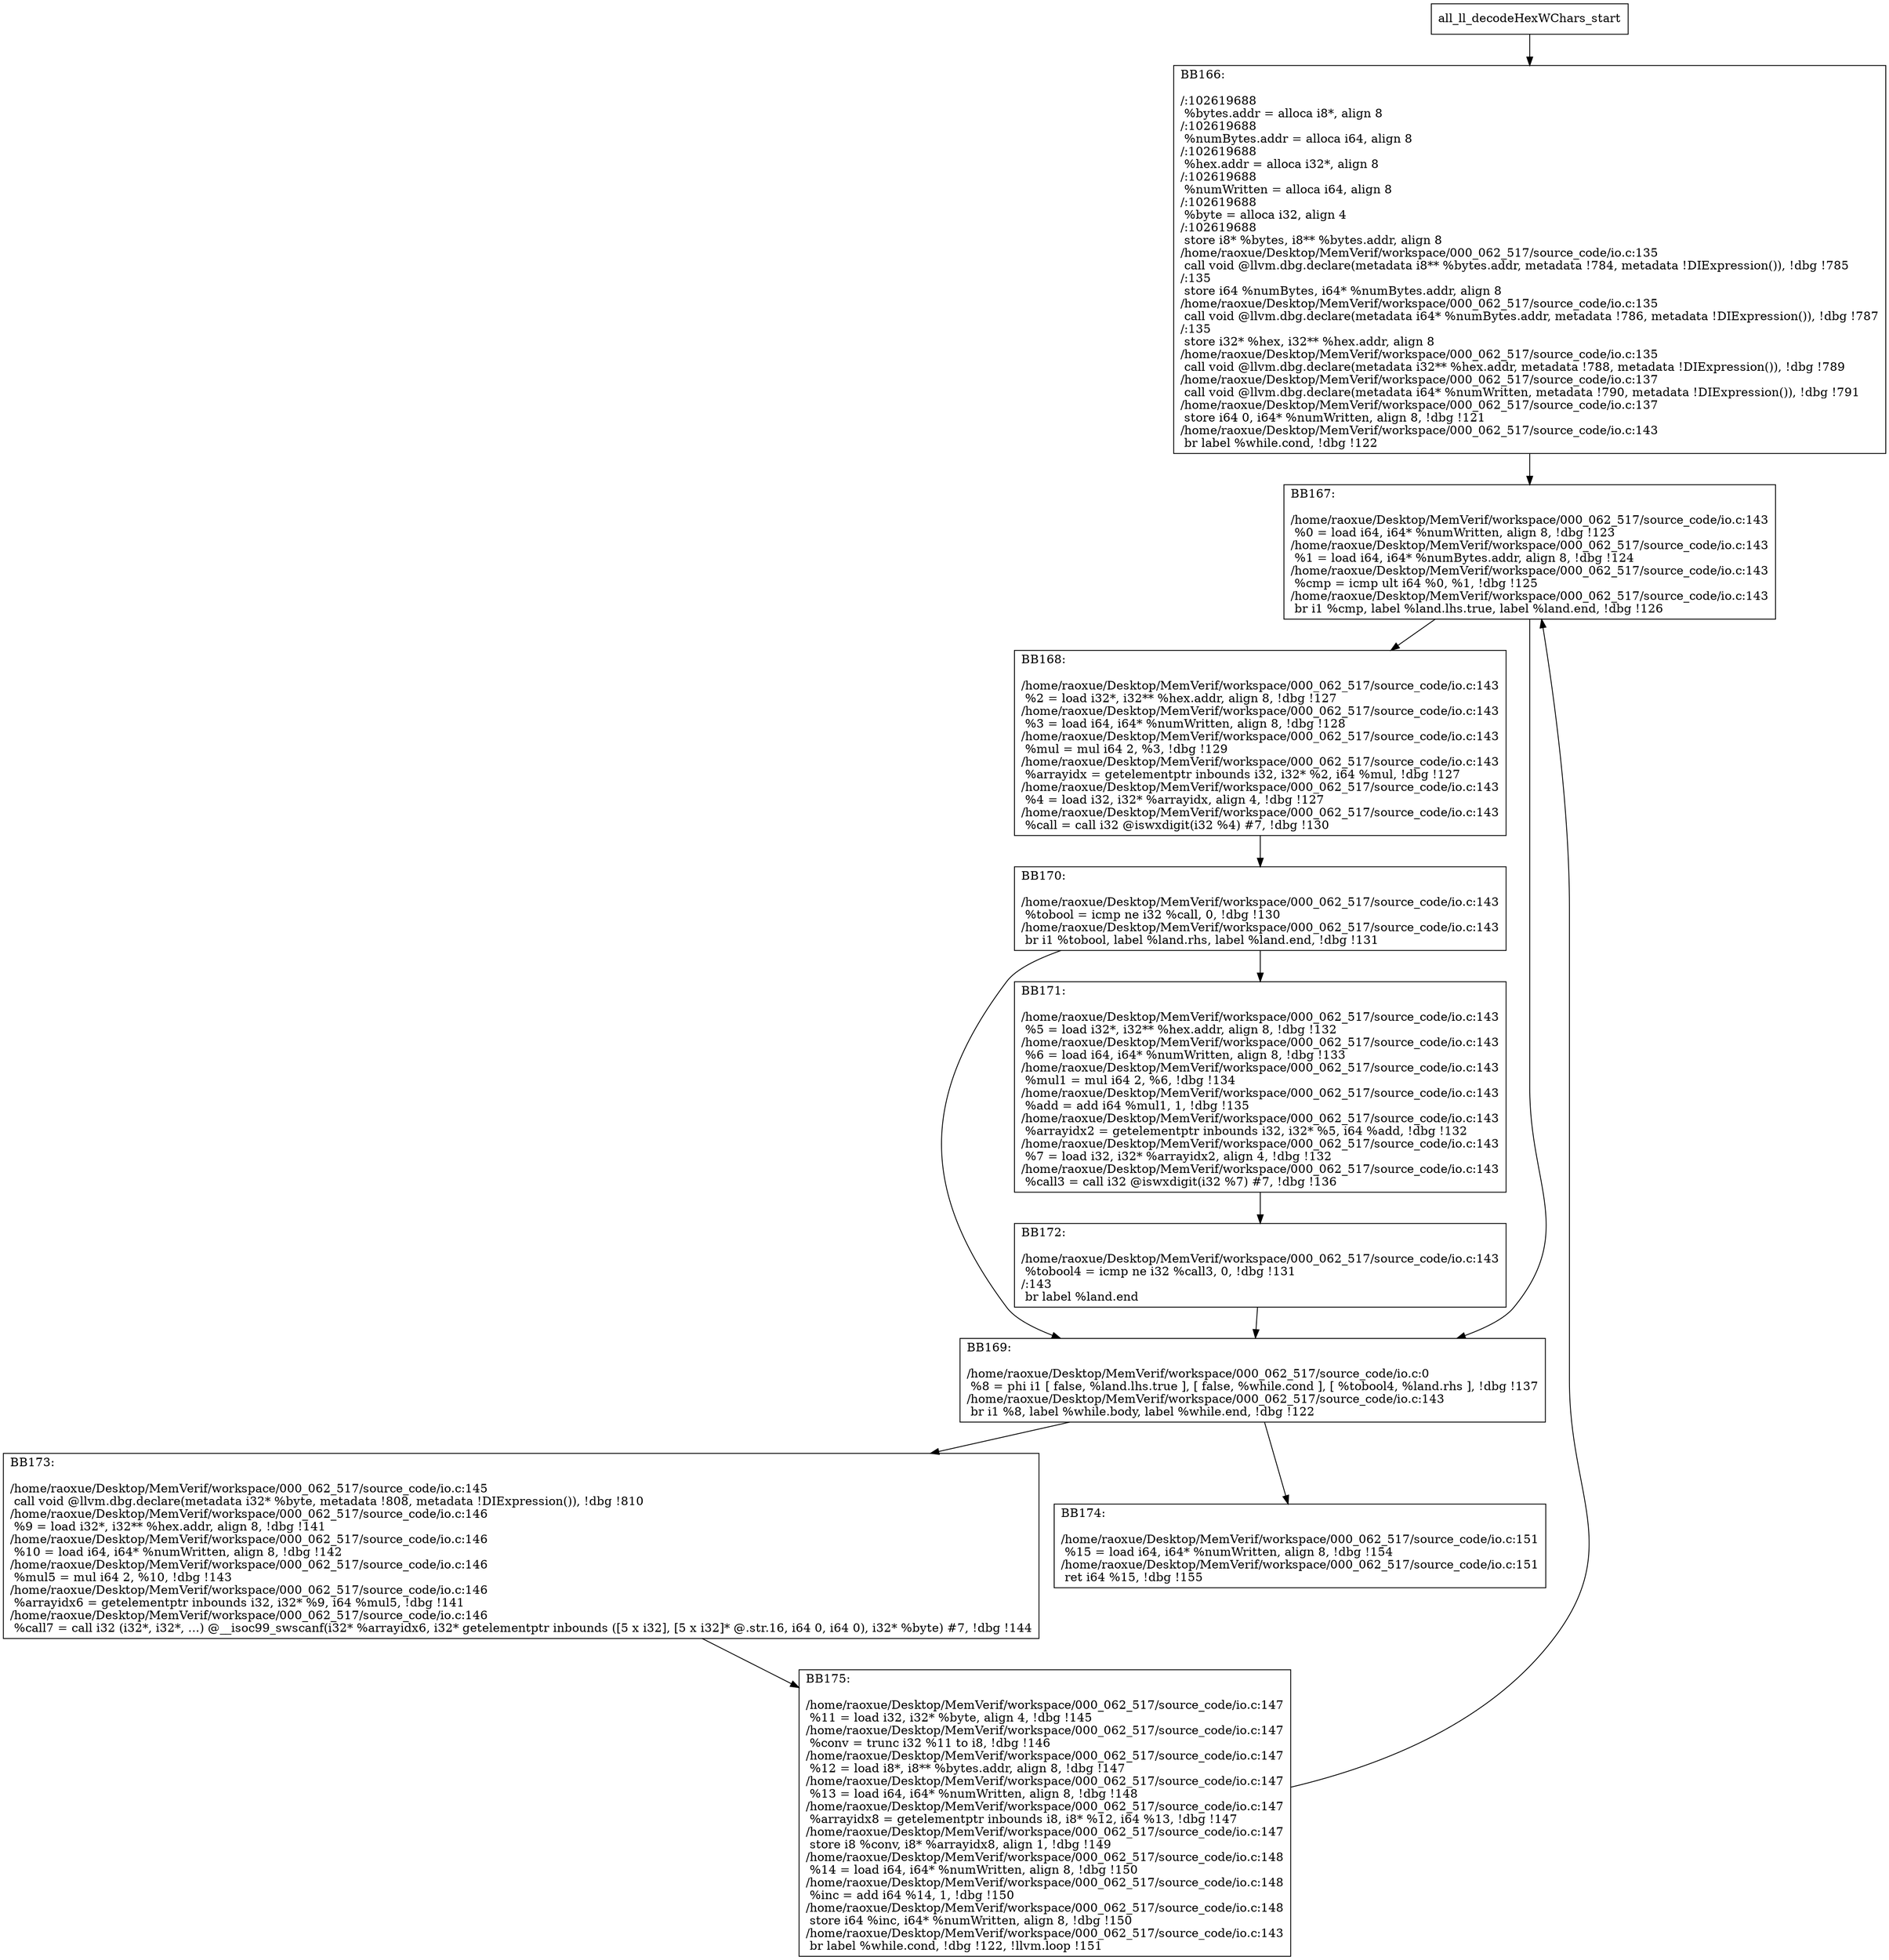 digraph "CFG for'all_ll_decodeHexWChars' function" {
	BBall_ll_decodeHexWChars_start[shape=record,label="{all_ll_decodeHexWChars_start}"];
	BBall_ll_decodeHexWChars_start-> all_ll_decodeHexWCharsBB166;
	all_ll_decodeHexWCharsBB166 [shape=record, label="{BB166:\l\l/:102619688\l
  %bytes.addr = alloca i8*, align 8\l
/:102619688\l
  %numBytes.addr = alloca i64, align 8\l
/:102619688\l
  %hex.addr = alloca i32*, align 8\l
/:102619688\l
  %numWritten = alloca i64, align 8\l
/:102619688\l
  %byte = alloca i32, align 4\l
/:102619688\l
  store i8* %bytes, i8** %bytes.addr, align 8\l
/home/raoxue/Desktop/MemVerif/workspace/000_062_517/source_code/io.c:135\l
  call void @llvm.dbg.declare(metadata i8** %bytes.addr, metadata !784, metadata !DIExpression()), !dbg !785\l
/:135\l
  store i64 %numBytes, i64* %numBytes.addr, align 8\l
/home/raoxue/Desktop/MemVerif/workspace/000_062_517/source_code/io.c:135\l
  call void @llvm.dbg.declare(metadata i64* %numBytes.addr, metadata !786, metadata !DIExpression()), !dbg !787\l
/:135\l
  store i32* %hex, i32** %hex.addr, align 8\l
/home/raoxue/Desktop/MemVerif/workspace/000_062_517/source_code/io.c:135\l
  call void @llvm.dbg.declare(metadata i32** %hex.addr, metadata !788, metadata !DIExpression()), !dbg !789\l
/home/raoxue/Desktop/MemVerif/workspace/000_062_517/source_code/io.c:137\l
  call void @llvm.dbg.declare(metadata i64* %numWritten, metadata !790, metadata !DIExpression()), !dbg !791\l
/home/raoxue/Desktop/MemVerif/workspace/000_062_517/source_code/io.c:137\l
  store i64 0, i64* %numWritten, align 8, !dbg !121\l
/home/raoxue/Desktop/MemVerif/workspace/000_062_517/source_code/io.c:143\l
  br label %while.cond, !dbg !122\l
}"];
	all_ll_decodeHexWCharsBB166-> all_ll_decodeHexWCharsBB167;
	all_ll_decodeHexWCharsBB167 [shape=record, label="{BB167:\l\l/home/raoxue/Desktop/MemVerif/workspace/000_062_517/source_code/io.c:143\l
  %0 = load i64, i64* %numWritten, align 8, !dbg !123\l
/home/raoxue/Desktop/MemVerif/workspace/000_062_517/source_code/io.c:143\l
  %1 = load i64, i64* %numBytes.addr, align 8, !dbg !124\l
/home/raoxue/Desktop/MemVerif/workspace/000_062_517/source_code/io.c:143\l
  %cmp = icmp ult i64 %0, %1, !dbg !125\l
/home/raoxue/Desktop/MemVerif/workspace/000_062_517/source_code/io.c:143\l
  br i1 %cmp, label %land.lhs.true, label %land.end, !dbg !126\l
}"];
	all_ll_decodeHexWCharsBB167-> all_ll_decodeHexWCharsBB168;
	all_ll_decodeHexWCharsBB167-> all_ll_decodeHexWCharsBB169;
	all_ll_decodeHexWCharsBB168 [shape=record, label="{BB168:\l\l/home/raoxue/Desktop/MemVerif/workspace/000_062_517/source_code/io.c:143\l
  %2 = load i32*, i32** %hex.addr, align 8, !dbg !127\l
/home/raoxue/Desktop/MemVerif/workspace/000_062_517/source_code/io.c:143\l
  %3 = load i64, i64* %numWritten, align 8, !dbg !128\l
/home/raoxue/Desktop/MemVerif/workspace/000_062_517/source_code/io.c:143\l
  %mul = mul i64 2, %3, !dbg !129\l
/home/raoxue/Desktop/MemVerif/workspace/000_062_517/source_code/io.c:143\l
  %arrayidx = getelementptr inbounds i32, i32* %2, i64 %mul, !dbg !127\l
/home/raoxue/Desktop/MemVerif/workspace/000_062_517/source_code/io.c:143\l
  %4 = load i32, i32* %arrayidx, align 4, !dbg !127\l
/home/raoxue/Desktop/MemVerif/workspace/000_062_517/source_code/io.c:143\l
  %call = call i32 @iswxdigit(i32 %4) #7, !dbg !130\l
}"];
	all_ll_decodeHexWCharsBB168-> all_ll_decodeHexWCharsBB170;
	all_ll_decodeHexWCharsBB170 [shape=record, label="{BB170:\l\l/home/raoxue/Desktop/MemVerif/workspace/000_062_517/source_code/io.c:143\l
  %tobool = icmp ne i32 %call, 0, !dbg !130\l
/home/raoxue/Desktop/MemVerif/workspace/000_062_517/source_code/io.c:143\l
  br i1 %tobool, label %land.rhs, label %land.end, !dbg !131\l
}"];
	all_ll_decodeHexWCharsBB170-> all_ll_decodeHexWCharsBB171;
	all_ll_decodeHexWCharsBB170-> all_ll_decodeHexWCharsBB169;
	all_ll_decodeHexWCharsBB171 [shape=record, label="{BB171:\l\l/home/raoxue/Desktop/MemVerif/workspace/000_062_517/source_code/io.c:143\l
  %5 = load i32*, i32** %hex.addr, align 8, !dbg !132\l
/home/raoxue/Desktop/MemVerif/workspace/000_062_517/source_code/io.c:143\l
  %6 = load i64, i64* %numWritten, align 8, !dbg !133\l
/home/raoxue/Desktop/MemVerif/workspace/000_062_517/source_code/io.c:143\l
  %mul1 = mul i64 2, %6, !dbg !134\l
/home/raoxue/Desktop/MemVerif/workspace/000_062_517/source_code/io.c:143\l
  %add = add i64 %mul1, 1, !dbg !135\l
/home/raoxue/Desktop/MemVerif/workspace/000_062_517/source_code/io.c:143\l
  %arrayidx2 = getelementptr inbounds i32, i32* %5, i64 %add, !dbg !132\l
/home/raoxue/Desktop/MemVerif/workspace/000_062_517/source_code/io.c:143\l
  %7 = load i32, i32* %arrayidx2, align 4, !dbg !132\l
/home/raoxue/Desktop/MemVerif/workspace/000_062_517/source_code/io.c:143\l
  %call3 = call i32 @iswxdigit(i32 %7) #7, !dbg !136\l
}"];
	all_ll_decodeHexWCharsBB171-> all_ll_decodeHexWCharsBB172;
	all_ll_decodeHexWCharsBB172 [shape=record, label="{BB172:\l\l/home/raoxue/Desktop/MemVerif/workspace/000_062_517/source_code/io.c:143\l
  %tobool4 = icmp ne i32 %call3, 0, !dbg !131\l
/:143\l
  br label %land.end\l
}"];
	all_ll_decodeHexWCharsBB172-> all_ll_decodeHexWCharsBB169;
	all_ll_decodeHexWCharsBB169 [shape=record, label="{BB169:\l\l/home/raoxue/Desktop/MemVerif/workspace/000_062_517/source_code/io.c:0\l
  %8 = phi i1 [ false, %land.lhs.true ], [ false, %while.cond ], [ %tobool4, %land.rhs ], !dbg !137\l
/home/raoxue/Desktop/MemVerif/workspace/000_062_517/source_code/io.c:143\l
  br i1 %8, label %while.body, label %while.end, !dbg !122\l
}"];
	all_ll_decodeHexWCharsBB169-> all_ll_decodeHexWCharsBB173;
	all_ll_decodeHexWCharsBB169-> all_ll_decodeHexWCharsBB174;
	all_ll_decodeHexWCharsBB173 [shape=record, label="{BB173:\l\l/home/raoxue/Desktop/MemVerif/workspace/000_062_517/source_code/io.c:145\l
  call void @llvm.dbg.declare(metadata i32* %byte, metadata !808, metadata !DIExpression()), !dbg !810\l
/home/raoxue/Desktop/MemVerif/workspace/000_062_517/source_code/io.c:146\l
  %9 = load i32*, i32** %hex.addr, align 8, !dbg !141\l
/home/raoxue/Desktop/MemVerif/workspace/000_062_517/source_code/io.c:146\l
  %10 = load i64, i64* %numWritten, align 8, !dbg !142\l
/home/raoxue/Desktop/MemVerif/workspace/000_062_517/source_code/io.c:146\l
  %mul5 = mul i64 2, %10, !dbg !143\l
/home/raoxue/Desktop/MemVerif/workspace/000_062_517/source_code/io.c:146\l
  %arrayidx6 = getelementptr inbounds i32, i32* %9, i64 %mul5, !dbg !141\l
/home/raoxue/Desktop/MemVerif/workspace/000_062_517/source_code/io.c:146\l
  %call7 = call i32 (i32*, i32*, ...) @__isoc99_swscanf(i32* %arrayidx6, i32* getelementptr inbounds ([5 x i32], [5 x i32]* @.str.16, i64 0, i64 0), i32* %byte) #7, !dbg !144\l
}"];
	all_ll_decodeHexWCharsBB173-> all_ll_decodeHexWCharsBB175;
	all_ll_decodeHexWCharsBB175 [shape=record, label="{BB175:\l\l/home/raoxue/Desktop/MemVerif/workspace/000_062_517/source_code/io.c:147\l
  %11 = load i32, i32* %byte, align 4, !dbg !145\l
/home/raoxue/Desktop/MemVerif/workspace/000_062_517/source_code/io.c:147\l
  %conv = trunc i32 %11 to i8, !dbg !146\l
/home/raoxue/Desktop/MemVerif/workspace/000_062_517/source_code/io.c:147\l
  %12 = load i8*, i8** %bytes.addr, align 8, !dbg !147\l
/home/raoxue/Desktop/MemVerif/workspace/000_062_517/source_code/io.c:147\l
  %13 = load i64, i64* %numWritten, align 8, !dbg !148\l
/home/raoxue/Desktop/MemVerif/workspace/000_062_517/source_code/io.c:147\l
  %arrayidx8 = getelementptr inbounds i8, i8* %12, i64 %13, !dbg !147\l
/home/raoxue/Desktop/MemVerif/workspace/000_062_517/source_code/io.c:147\l
  store i8 %conv, i8* %arrayidx8, align 1, !dbg !149\l
/home/raoxue/Desktop/MemVerif/workspace/000_062_517/source_code/io.c:148\l
  %14 = load i64, i64* %numWritten, align 8, !dbg !150\l
/home/raoxue/Desktop/MemVerif/workspace/000_062_517/source_code/io.c:148\l
  %inc = add i64 %14, 1, !dbg !150\l
/home/raoxue/Desktop/MemVerif/workspace/000_062_517/source_code/io.c:148\l
  store i64 %inc, i64* %numWritten, align 8, !dbg !150\l
/home/raoxue/Desktop/MemVerif/workspace/000_062_517/source_code/io.c:143\l
  br label %while.cond, !dbg !122, !llvm.loop !151\l
}"];
	all_ll_decodeHexWCharsBB175-> all_ll_decodeHexWCharsBB167;
	all_ll_decodeHexWCharsBB174 [shape=record, label="{BB174:\l\l/home/raoxue/Desktop/MemVerif/workspace/000_062_517/source_code/io.c:151\l
  %15 = load i64, i64* %numWritten, align 8, !dbg !154\l
/home/raoxue/Desktop/MemVerif/workspace/000_062_517/source_code/io.c:151\l
  ret i64 %15, !dbg !155\l
}"];
}
